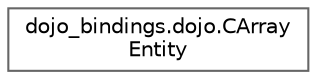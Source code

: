digraph "Graphical Class Hierarchy"
{
 // LATEX_PDF_SIZE
  bgcolor="transparent";
  edge [fontname=Helvetica,fontsize=10,labelfontname=Helvetica,labelfontsize=10];
  node [fontname=Helvetica,fontsize=10,shape=box,height=0.2,width=0.4];
  rankdir="LR";
  Node0 [id="Node000000",label="dojo_bindings.dojo.CArray\lEntity",height=0.2,width=0.4,color="grey40", fillcolor="white", style="filled",URL="$structdojo__bindings_1_1dojo_1_1_c_array_entity.html",tooltip=" "];
}
